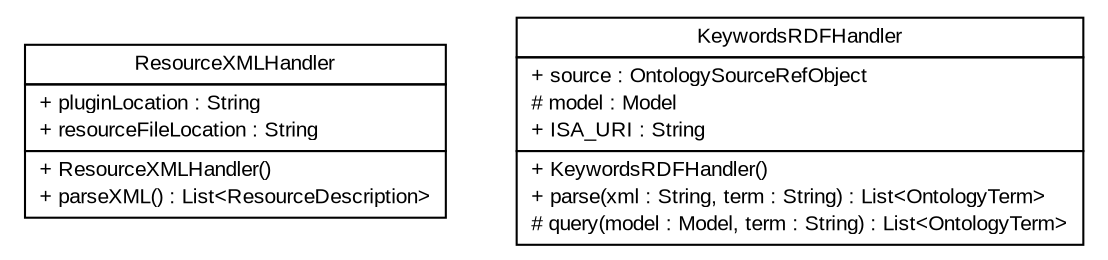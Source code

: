 #!/usr/local/bin/dot
#
# Class diagram 
# Generated by UmlGraph version 4.6 (http://www.spinellis.gr/sw/umlgraph)
#

digraph G {
	edge [fontname="arial",fontsize=10,labelfontname="arial",labelfontsize=10];
	node [fontname="arial",fontsize=10,shape=plaintext];
	// net.toxbank.isa.creator.plugin.xml.ResourceXMLHandler
	c26 [label=<<table border="0" cellborder="1" cellspacing="0" cellpadding="2" port="p" href="./ResourceXMLHandler.html">
		<tr><td><table border="0" cellspacing="0" cellpadding="1">
			<tr><td> ResourceXMLHandler </td></tr>
		</table></td></tr>
		<tr><td><table border="0" cellspacing="0" cellpadding="1">
			<tr><td align="left"> + pluginLocation : String </td></tr>
			<tr><td align="left"> + resourceFileLocation : String </td></tr>
		</table></td></tr>
		<tr><td><table border="0" cellspacing="0" cellpadding="1">
			<tr><td align="left"> + ResourceXMLHandler() </td></tr>
			<tr><td align="left"> + parseXML() : List&lt;ResourceDescription&gt; </td></tr>
		</table></td></tr>
		</table>>, fontname="arial", fontcolor="black", fontsize=10.0];
	// net.toxbank.isa.creator.plugin.xml.KeywordsRDFHandler
	c27 [label=<<table border="0" cellborder="1" cellspacing="0" cellpadding="2" port="p" href="./KeywordsRDFHandler.html">
		<tr><td><table border="0" cellspacing="0" cellpadding="1">
			<tr><td> KeywordsRDFHandler </td></tr>
		</table></td></tr>
		<tr><td><table border="0" cellspacing="0" cellpadding="1">
			<tr><td align="left"> + source : OntologySourceRefObject </td></tr>
			<tr><td align="left"> # model : Model </td></tr>
			<tr><td align="left"> + ISA_URI : String </td></tr>
		</table></td></tr>
		<tr><td><table border="0" cellspacing="0" cellpadding="1">
			<tr><td align="left"> + KeywordsRDFHandler() </td></tr>
			<tr><td align="left"> + parse(xml : String, term : String) : List&lt;OntologyTerm&gt; </td></tr>
			<tr><td align="left"> # query(model : Model, term : String) : List&lt;OntologyTerm&gt; </td></tr>
		</table></td></tr>
		</table>>, fontname="arial", fontcolor="black", fontsize=10.0];
}

